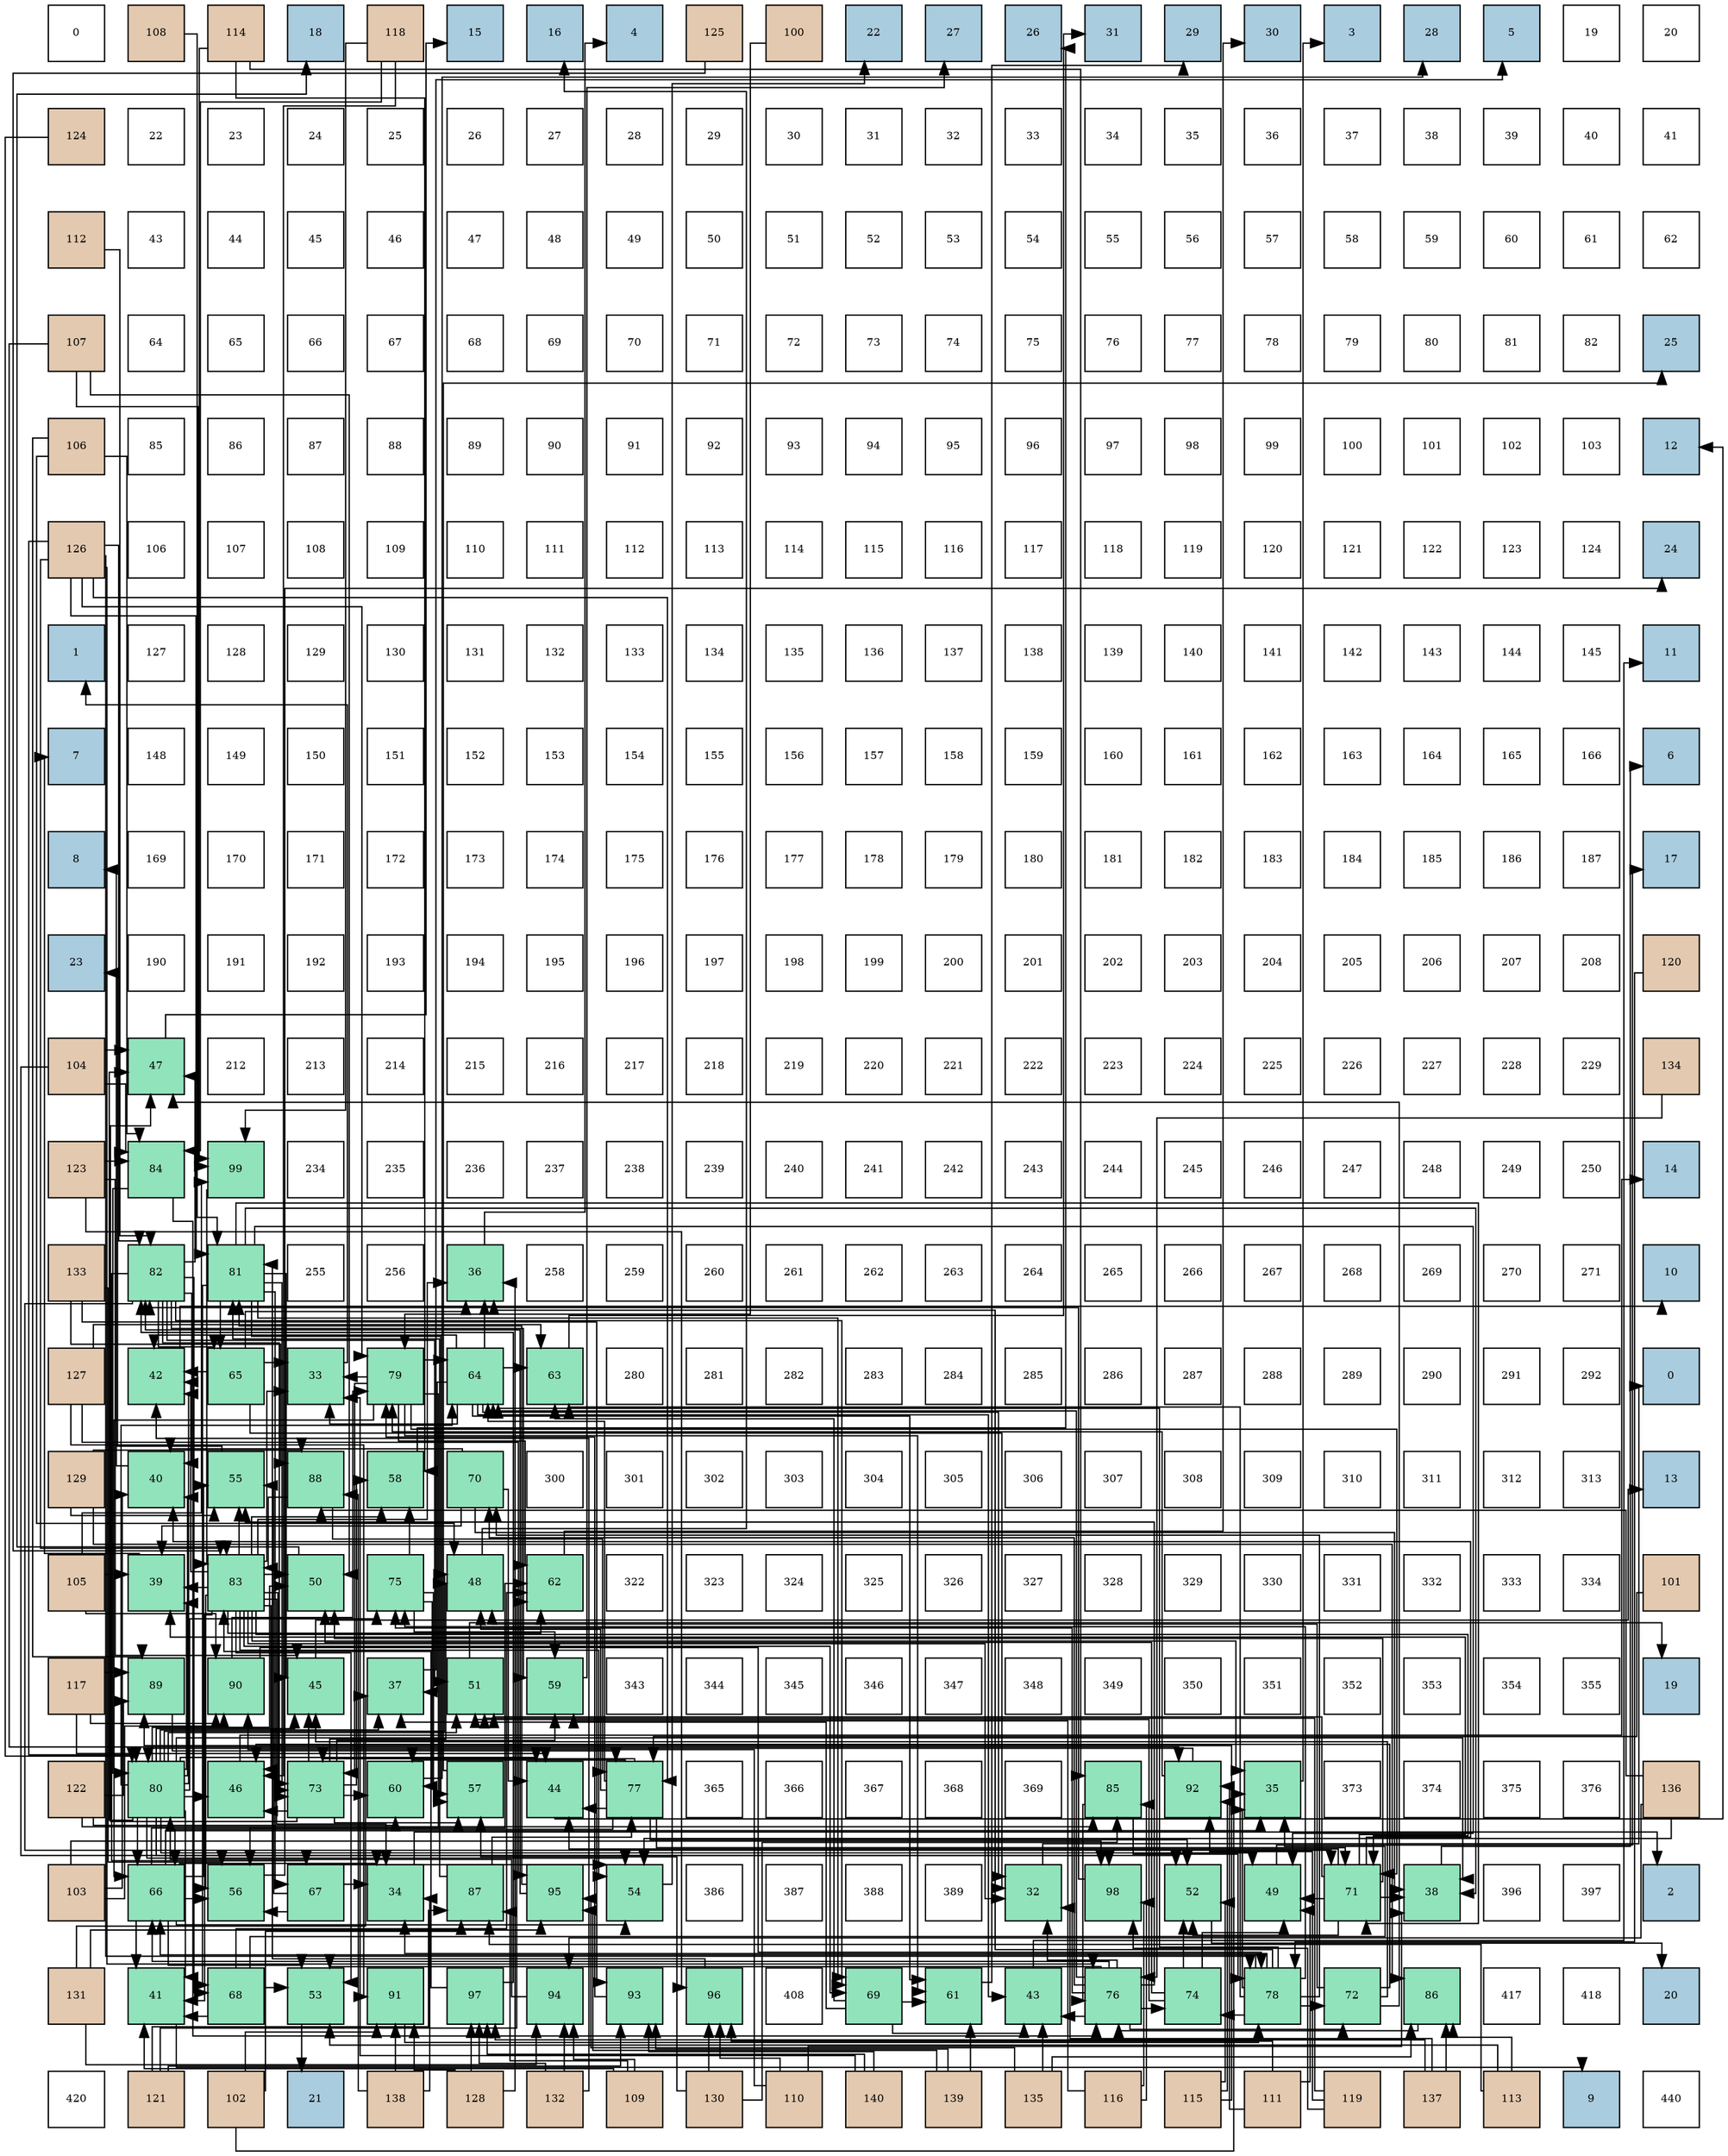 digraph layout{
 rankdir=TB;
 splines=ortho;
 node [style=filled shape=square fixedsize=true width=0.6];
0[label="0", fontsize=8, fillcolor="#ffffff"];
1[label="108", fontsize=8, fillcolor="#e3c9af"];
2[label="114", fontsize=8, fillcolor="#e3c9af"];
3[label="18", fontsize=8, fillcolor="#a9ccde"];
4[label="118", fontsize=8, fillcolor="#e3c9af"];
5[label="15", fontsize=8, fillcolor="#a9ccde"];
6[label="16", fontsize=8, fillcolor="#a9ccde"];
7[label="4", fontsize=8, fillcolor="#a9ccde"];
8[label="125", fontsize=8, fillcolor="#e3c9af"];
9[label="100", fontsize=8, fillcolor="#e3c9af"];
10[label="22", fontsize=8, fillcolor="#a9ccde"];
11[label="27", fontsize=8, fillcolor="#a9ccde"];
12[label="26", fontsize=8, fillcolor="#a9ccde"];
13[label="31", fontsize=8, fillcolor="#a9ccde"];
14[label="29", fontsize=8, fillcolor="#a9ccde"];
15[label="30", fontsize=8, fillcolor="#a9ccde"];
16[label="3", fontsize=8, fillcolor="#a9ccde"];
17[label="28", fontsize=8, fillcolor="#a9ccde"];
18[label="5", fontsize=8, fillcolor="#a9ccde"];
19[label="19", fontsize=8, fillcolor="#ffffff"];
20[label="20", fontsize=8, fillcolor="#ffffff"];
21[label="124", fontsize=8, fillcolor="#e3c9af"];
22[label="22", fontsize=8, fillcolor="#ffffff"];
23[label="23", fontsize=8, fillcolor="#ffffff"];
24[label="24", fontsize=8, fillcolor="#ffffff"];
25[label="25", fontsize=8, fillcolor="#ffffff"];
26[label="26", fontsize=8, fillcolor="#ffffff"];
27[label="27", fontsize=8, fillcolor="#ffffff"];
28[label="28", fontsize=8, fillcolor="#ffffff"];
29[label="29", fontsize=8, fillcolor="#ffffff"];
30[label="30", fontsize=8, fillcolor="#ffffff"];
31[label="31", fontsize=8, fillcolor="#ffffff"];
32[label="32", fontsize=8, fillcolor="#ffffff"];
33[label="33", fontsize=8, fillcolor="#ffffff"];
34[label="34", fontsize=8, fillcolor="#ffffff"];
35[label="35", fontsize=8, fillcolor="#ffffff"];
36[label="36", fontsize=8, fillcolor="#ffffff"];
37[label="37", fontsize=8, fillcolor="#ffffff"];
38[label="38", fontsize=8, fillcolor="#ffffff"];
39[label="39", fontsize=8, fillcolor="#ffffff"];
40[label="40", fontsize=8, fillcolor="#ffffff"];
41[label="41", fontsize=8, fillcolor="#ffffff"];
42[label="112", fontsize=8, fillcolor="#e3c9af"];
43[label="43", fontsize=8, fillcolor="#ffffff"];
44[label="44", fontsize=8, fillcolor="#ffffff"];
45[label="45", fontsize=8, fillcolor="#ffffff"];
46[label="46", fontsize=8, fillcolor="#ffffff"];
47[label="47", fontsize=8, fillcolor="#ffffff"];
48[label="48", fontsize=8, fillcolor="#ffffff"];
49[label="49", fontsize=8, fillcolor="#ffffff"];
50[label="50", fontsize=8, fillcolor="#ffffff"];
51[label="51", fontsize=8, fillcolor="#ffffff"];
52[label="52", fontsize=8, fillcolor="#ffffff"];
53[label="53", fontsize=8, fillcolor="#ffffff"];
54[label="54", fontsize=8, fillcolor="#ffffff"];
55[label="55", fontsize=8, fillcolor="#ffffff"];
56[label="56", fontsize=8, fillcolor="#ffffff"];
57[label="57", fontsize=8, fillcolor="#ffffff"];
58[label="58", fontsize=8, fillcolor="#ffffff"];
59[label="59", fontsize=8, fillcolor="#ffffff"];
60[label="60", fontsize=8, fillcolor="#ffffff"];
61[label="61", fontsize=8, fillcolor="#ffffff"];
62[label="62", fontsize=8, fillcolor="#ffffff"];
63[label="107", fontsize=8, fillcolor="#e3c9af"];
64[label="64", fontsize=8, fillcolor="#ffffff"];
65[label="65", fontsize=8, fillcolor="#ffffff"];
66[label="66", fontsize=8, fillcolor="#ffffff"];
67[label="67", fontsize=8, fillcolor="#ffffff"];
68[label="68", fontsize=8, fillcolor="#ffffff"];
69[label="69", fontsize=8, fillcolor="#ffffff"];
70[label="70", fontsize=8, fillcolor="#ffffff"];
71[label="71", fontsize=8, fillcolor="#ffffff"];
72[label="72", fontsize=8, fillcolor="#ffffff"];
73[label="73", fontsize=8, fillcolor="#ffffff"];
74[label="74", fontsize=8, fillcolor="#ffffff"];
75[label="75", fontsize=8, fillcolor="#ffffff"];
76[label="76", fontsize=8, fillcolor="#ffffff"];
77[label="77", fontsize=8, fillcolor="#ffffff"];
78[label="78", fontsize=8, fillcolor="#ffffff"];
79[label="79", fontsize=8, fillcolor="#ffffff"];
80[label="80", fontsize=8, fillcolor="#ffffff"];
81[label="81", fontsize=8, fillcolor="#ffffff"];
82[label="82", fontsize=8, fillcolor="#ffffff"];
83[label="25", fontsize=8, fillcolor="#a9ccde"];
84[label="106", fontsize=8, fillcolor="#e3c9af"];
85[label="85", fontsize=8, fillcolor="#ffffff"];
86[label="86", fontsize=8, fillcolor="#ffffff"];
87[label="87", fontsize=8, fillcolor="#ffffff"];
88[label="88", fontsize=8, fillcolor="#ffffff"];
89[label="89", fontsize=8, fillcolor="#ffffff"];
90[label="90", fontsize=8, fillcolor="#ffffff"];
91[label="91", fontsize=8, fillcolor="#ffffff"];
92[label="92", fontsize=8, fillcolor="#ffffff"];
93[label="93", fontsize=8, fillcolor="#ffffff"];
94[label="94", fontsize=8, fillcolor="#ffffff"];
95[label="95", fontsize=8, fillcolor="#ffffff"];
96[label="96", fontsize=8, fillcolor="#ffffff"];
97[label="97", fontsize=8, fillcolor="#ffffff"];
98[label="98", fontsize=8, fillcolor="#ffffff"];
99[label="99", fontsize=8, fillcolor="#ffffff"];
100[label="100", fontsize=8, fillcolor="#ffffff"];
101[label="101", fontsize=8, fillcolor="#ffffff"];
102[label="102", fontsize=8, fillcolor="#ffffff"];
103[label="103", fontsize=8, fillcolor="#ffffff"];
104[label="12", fontsize=8, fillcolor="#a9ccde"];
105[label="126", fontsize=8, fillcolor="#e3c9af"];
106[label="106", fontsize=8, fillcolor="#ffffff"];
107[label="107", fontsize=8, fillcolor="#ffffff"];
108[label="108", fontsize=8, fillcolor="#ffffff"];
109[label="109", fontsize=8, fillcolor="#ffffff"];
110[label="110", fontsize=8, fillcolor="#ffffff"];
111[label="111", fontsize=8, fillcolor="#ffffff"];
112[label="112", fontsize=8, fillcolor="#ffffff"];
113[label="113", fontsize=8, fillcolor="#ffffff"];
114[label="114", fontsize=8, fillcolor="#ffffff"];
115[label="115", fontsize=8, fillcolor="#ffffff"];
116[label="116", fontsize=8, fillcolor="#ffffff"];
117[label="117", fontsize=8, fillcolor="#ffffff"];
118[label="118", fontsize=8, fillcolor="#ffffff"];
119[label="119", fontsize=8, fillcolor="#ffffff"];
120[label="120", fontsize=8, fillcolor="#ffffff"];
121[label="121", fontsize=8, fillcolor="#ffffff"];
122[label="122", fontsize=8, fillcolor="#ffffff"];
123[label="123", fontsize=8, fillcolor="#ffffff"];
124[label="124", fontsize=8, fillcolor="#ffffff"];
125[label="24", fontsize=8, fillcolor="#a9ccde"];
126[label="1", fontsize=8, fillcolor="#a9ccde"];
127[label="127", fontsize=8, fillcolor="#ffffff"];
128[label="128", fontsize=8, fillcolor="#ffffff"];
129[label="129", fontsize=8, fillcolor="#ffffff"];
130[label="130", fontsize=8, fillcolor="#ffffff"];
131[label="131", fontsize=8, fillcolor="#ffffff"];
132[label="132", fontsize=8, fillcolor="#ffffff"];
133[label="133", fontsize=8, fillcolor="#ffffff"];
134[label="134", fontsize=8, fillcolor="#ffffff"];
135[label="135", fontsize=8, fillcolor="#ffffff"];
136[label="136", fontsize=8, fillcolor="#ffffff"];
137[label="137", fontsize=8, fillcolor="#ffffff"];
138[label="138", fontsize=8, fillcolor="#ffffff"];
139[label="139", fontsize=8, fillcolor="#ffffff"];
140[label="140", fontsize=8, fillcolor="#ffffff"];
141[label="141", fontsize=8, fillcolor="#ffffff"];
142[label="142", fontsize=8, fillcolor="#ffffff"];
143[label="143", fontsize=8, fillcolor="#ffffff"];
144[label="144", fontsize=8, fillcolor="#ffffff"];
145[label="145", fontsize=8, fillcolor="#ffffff"];
146[label="11", fontsize=8, fillcolor="#a9ccde"];
147[label="7", fontsize=8, fillcolor="#a9ccde"];
148[label="148", fontsize=8, fillcolor="#ffffff"];
149[label="149", fontsize=8, fillcolor="#ffffff"];
150[label="150", fontsize=8, fillcolor="#ffffff"];
151[label="151", fontsize=8, fillcolor="#ffffff"];
152[label="152", fontsize=8, fillcolor="#ffffff"];
153[label="153", fontsize=8, fillcolor="#ffffff"];
154[label="154", fontsize=8, fillcolor="#ffffff"];
155[label="155", fontsize=8, fillcolor="#ffffff"];
156[label="156", fontsize=8, fillcolor="#ffffff"];
157[label="157", fontsize=8, fillcolor="#ffffff"];
158[label="158", fontsize=8, fillcolor="#ffffff"];
159[label="159", fontsize=8, fillcolor="#ffffff"];
160[label="160", fontsize=8, fillcolor="#ffffff"];
161[label="161", fontsize=8, fillcolor="#ffffff"];
162[label="162", fontsize=8, fillcolor="#ffffff"];
163[label="163", fontsize=8, fillcolor="#ffffff"];
164[label="164", fontsize=8, fillcolor="#ffffff"];
165[label="165", fontsize=8, fillcolor="#ffffff"];
166[label="166", fontsize=8, fillcolor="#ffffff"];
167[label="6", fontsize=8, fillcolor="#a9ccde"];
168[label="8", fontsize=8, fillcolor="#a9ccde"];
169[label="169", fontsize=8, fillcolor="#ffffff"];
170[label="170", fontsize=8, fillcolor="#ffffff"];
171[label="171", fontsize=8, fillcolor="#ffffff"];
172[label="172", fontsize=8, fillcolor="#ffffff"];
173[label="173", fontsize=8, fillcolor="#ffffff"];
174[label="174", fontsize=8, fillcolor="#ffffff"];
175[label="175", fontsize=8, fillcolor="#ffffff"];
176[label="176", fontsize=8, fillcolor="#ffffff"];
177[label="177", fontsize=8, fillcolor="#ffffff"];
178[label="178", fontsize=8, fillcolor="#ffffff"];
179[label="179", fontsize=8, fillcolor="#ffffff"];
180[label="180", fontsize=8, fillcolor="#ffffff"];
181[label="181", fontsize=8, fillcolor="#ffffff"];
182[label="182", fontsize=8, fillcolor="#ffffff"];
183[label="183", fontsize=8, fillcolor="#ffffff"];
184[label="184", fontsize=8, fillcolor="#ffffff"];
185[label="185", fontsize=8, fillcolor="#ffffff"];
186[label="186", fontsize=8, fillcolor="#ffffff"];
187[label="187", fontsize=8, fillcolor="#ffffff"];
188[label="17", fontsize=8, fillcolor="#a9ccde"];
189[label="23", fontsize=8, fillcolor="#a9ccde"];
190[label="190", fontsize=8, fillcolor="#ffffff"];
191[label="191", fontsize=8, fillcolor="#ffffff"];
192[label="192", fontsize=8, fillcolor="#ffffff"];
193[label="193", fontsize=8, fillcolor="#ffffff"];
194[label="194", fontsize=8, fillcolor="#ffffff"];
195[label="195", fontsize=8, fillcolor="#ffffff"];
196[label="196", fontsize=8, fillcolor="#ffffff"];
197[label="197", fontsize=8, fillcolor="#ffffff"];
198[label="198", fontsize=8, fillcolor="#ffffff"];
199[label="199", fontsize=8, fillcolor="#ffffff"];
200[label="200", fontsize=8, fillcolor="#ffffff"];
201[label="201", fontsize=8, fillcolor="#ffffff"];
202[label="202", fontsize=8, fillcolor="#ffffff"];
203[label="203", fontsize=8, fillcolor="#ffffff"];
204[label="204", fontsize=8, fillcolor="#ffffff"];
205[label="205", fontsize=8, fillcolor="#ffffff"];
206[label="206", fontsize=8, fillcolor="#ffffff"];
207[label="207", fontsize=8, fillcolor="#ffffff"];
208[label="208", fontsize=8, fillcolor="#ffffff"];
209[label="120", fontsize=8, fillcolor="#e3c9af"];
210[label="104", fontsize=8, fillcolor="#e3c9af"];
211[label="47", fontsize=8, fillcolor="#91e3bb"];
212[label="212", fontsize=8, fillcolor="#ffffff"];
213[label="213", fontsize=8, fillcolor="#ffffff"];
214[label="214", fontsize=8, fillcolor="#ffffff"];
215[label="215", fontsize=8, fillcolor="#ffffff"];
216[label="216", fontsize=8, fillcolor="#ffffff"];
217[label="217", fontsize=8, fillcolor="#ffffff"];
218[label="218", fontsize=8, fillcolor="#ffffff"];
219[label="219", fontsize=8, fillcolor="#ffffff"];
220[label="220", fontsize=8, fillcolor="#ffffff"];
221[label="221", fontsize=8, fillcolor="#ffffff"];
222[label="222", fontsize=8, fillcolor="#ffffff"];
223[label="223", fontsize=8, fillcolor="#ffffff"];
224[label="224", fontsize=8, fillcolor="#ffffff"];
225[label="225", fontsize=8, fillcolor="#ffffff"];
226[label="226", fontsize=8, fillcolor="#ffffff"];
227[label="227", fontsize=8, fillcolor="#ffffff"];
228[label="228", fontsize=8, fillcolor="#ffffff"];
229[label="229", fontsize=8, fillcolor="#ffffff"];
230[label="134", fontsize=8, fillcolor="#e3c9af"];
231[label="123", fontsize=8, fillcolor="#e3c9af"];
232[label="84", fontsize=8, fillcolor="#91e3bb"];
233[label="99", fontsize=8, fillcolor="#91e3bb"];
234[label="234", fontsize=8, fillcolor="#ffffff"];
235[label="235", fontsize=8, fillcolor="#ffffff"];
236[label="236", fontsize=8, fillcolor="#ffffff"];
237[label="237", fontsize=8, fillcolor="#ffffff"];
238[label="238", fontsize=8, fillcolor="#ffffff"];
239[label="239", fontsize=8, fillcolor="#ffffff"];
240[label="240", fontsize=8, fillcolor="#ffffff"];
241[label="241", fontsize=8, fillcolor="#ffffff"];
242[label="242", fontsize=8, fillcolor="#ffffff"];
243[label="243", fontsize=8, fillcolor="#ffffff"];
244[label="244", fontsize=8, fillcolor="#ffffff"];
245[label="245", fontsize=8, fillcolor="#ffffff"];
246[label="246", fontsize=8, fillcolor="#ffffff"];
247[label="247", fontsize=8, fillcolor="#ffffff"];
248[label="248", fontsize=8, fillcolor="#ffffff"];
249[label="249", fontsize=8, fillcolor="#ffffff"];
250[label="250", fontsize=8, fillcolor="#ffffff"];
251[label="14", fontsize=8, fillcolor="#a9ccde"];
252[label="133", fontsize=8, fillcolor="#e3c9af"];
253[label="82", fontsize=8, fillcolor="#91e3bb"];
254[label="81", fontsize=8, fillcolor="#91e3bb"];
255[label="255", fontsize=8, fillcolor="#ffffff"];
256[label="256", fontsize=8, fillcolor="#ffffff"];
257[label="36", fontsize=8, fillcolor="#91e3bb"];
258[label="258", fontsize=8, fillcolor="#ffffff"];
259[label="259", fontsize=8, fillcolor="#ffffff"];
260[label="260", fontsize=8, fillcolor="#ffffff"];
261[label="261", fontsize=8, fillcolor="#ffffff"];
262[label="262", fontsize=8, fillcolor="#ffffff"];
263[label="263", fontsize=8, fillcolor="#ffffff"];
264[label="264", fontsize=8, fillcolor="#ffffff"];
265[label="265", fontsize=8, fillcolor="#ffffff"];
266[label="266", fontsize=8, fillcolor="#ffffff"];
267[label="267", fontsize=8, fillcolor="#ffffff"];
268[label="268", fontsize=8, fillcolor="#ffffff"];
269[label="269", fontsize=8, fillcolor="#ffffff"];
270[label="270", fontsize=8, fillcolor="#ffffff"];
271[label="271", fontsize=8, fillcolor="#ffffff"];
272[label="10", fontsize=8, fillcolor="#a9ccde"];
273[label="127", fontsize=8, fillcolor="#e3c9af"];
274[label="42", fontsize=8, fillcolor="#91e3bb"];
275[label="65", fontsize=8, fillcolor="#91e3bb"];
276[label="33", fontsize=8, fillcolor="#91e3bb"];
277[label="79", fontsize=8, fillcolor="#91e3bb"];
278[label="64", fontsize=8, fillcolor="#91e3bb"];
279[label="63", fontsize=8, fillcolor="#91e3bb"];
280[label="280", fontsize=8, fillcolor="#ffffff"];
281[label="281", fontsize=8, fillcolor="#ffffff"];
282[label="282", fontsize=8, fillcolor="#ffffff"];
283[label="283", fontsize=8, fillcolor="#ffffff"];
284[label="284", fontsize=8, fillcolor="#ffffff"];
285[label="285", fontsize=8, fillcolor="#ffffff"];
286[label="286", fontsize=8, fillcolor="#ffffff"];
287[label="287", fontsize=8, fillcolor="#ffffff"];
288[label="288", fontsize=8, fillcolor="#ffffff"];
289[label="289", fontsize=8, fillcolor="#ffffff"];
290[label="290", fontsize=8, fillcolor="#ffffff"];
291[label="291", fontsize=8, fillcolor="#ffffff"];
292[label="292", fontsize=8, fillcolor="#ffffff"];
293[label="0", fontsize=8, fillcolor="#a9ccde"];
294[label="129", fontsize=8, fillcolor="#e3c9af"];
295[label="40", fontsize=8, fillcolor="#91e3bb"];
296[label="55", fontsize=8, fillcolor="#91e3bb"];
297[label="88", fontsize=8, fillcolor="#91e3bb"];
298[label="58", fontsize=8, fillcolor="#91e3bb"];
299[label="70", fontsize=8, fillcolor="#91e3bb"];
300[label="300", fontsize=8, fillcolor="#ffffff"];
301[label="301", fontsize=8, fillcolor="#ffffff"];
302[label="302", fontsize=8, fillcolor="#ffffff"];
303[label="303", fontsize=8, fillcolor="#ffffff"];
304[label="304", fontsize=8, fillcolor="#ffffff"];
305[label="305", fontsize=8, fillcolor="#ffffff"];
306[label="306", fontsize=8, fillcolor="#ffffff"];
307[label="307", fontsize=8, fillcolor="#ffffff"];
308[label="308", fontsize=8, fillcolor="#ffffff"];
309[label="309", fontsize=8, fillcolor="#ffffff"];
310[label="310", fontsize=8, fillcolor="#ffffff"];
311[label="311", fontsize=8, fillcolor="#ffffff"];
312[label="312", fontsize=8, fillcolor="#ffffff"];
313[label="313", fontsize=8, fillcolor="#ffffff"];
314[label="13", fontsize=8, fillcolor="#a9ccde"];
315[label="105", fontsize=8, fillcolor="#e3c9af"];
316[label="39", fontsize=8, fillcolor="#91e3bb"];
317[label="83", fontsize=8, fillcolor="#91e3bb"];
318[label="50", fontsize=8, fillcolor="#91e3bb"];
319[label="75", fontsize=8, fillcolor="#91e3bb"];
320[label="48", fontsize=8, fillcolor="#91e3bb"];
321[label="62", fontsize=8, fillcolor="#91e3bb"];
322[label="322", fontsize=8, fillcolor="#ffffff"];
323[label="323", fontsize=8, fillcolor="#ffffff"];
324[label="324", fontsize=8, fillcolor="#ffffff"];
325[label="325", fontsize=8, fillcolor="#ffffff"];
326[label="326", fontsize=8, fillcolor="#ffffff"];
327[label="327", fontsize=8, fillcolor="#ffffff"];
328[label="328", fontsize=8, fillcolor="#ffffff"];
329[label="329", fontsize=8, fillcolor="#ffffff"];
330[label="330", fontsize=8, fillcolor="#ffffff"];
331[label="331", fontsize=8, fillcolor="#ffffff"];
332[label="332", fontsize=8, fillcolor="#ffffff"];
333[label="333", fontsize=8, fillcolor="#ffffff"];
334[label="334", fontsize=8, fillcolor="#ffffff"];
335[label="101", fontsize=8, fillcolor="#e3c9af"];
336[label="117", fontsize=8, fillcolor="#e3c9af"];
337[label="89", fontsize=8, fillcolor="#91e3bb"];
338[label="90", fontsize=8, fillcolor="#91e3bb"];
339[label="45", fontsize=8, fillcolor="#91e3bb"];
340[label="37", fontsize=8, fillcolor="#91e3bb"];
341[label="51", fontsize=8, fillcolor="#91e3bb"];
342[label="59", fontsize=8, fillcolor="#91e3bb"];
343[label="343", fontsize=8, fillcolor="#ffffff"];
344[label="344", fontsize=8, fillcolor="#ffffff"];
345[label="345", fontsize=8, fillcolor="#ffffff"];
346[label="346", fontsize=8, fillcolor="#ffffff"];
347[label="347", fontsize=8, fillcolor="#ffffff"];
348[label="348", fontsize=8, fillcolor="#ffffff"];
349[label="349", fontsize=8, fillcolor="#ffffff"];
350[label="350", fontsize=8, fillcolor="#ffffff"];
351[label="351", fontsize=8, fillcolor="#ffffff"];
352[label="352", fontsize=8, fillcolor="#ffffff"];
353[label="353", fontsize=8, fillcolor="#ffffff"];
354[label="354", fontsize=8, fillcolor="#ffffff"];
355[label="355", fontsize=8, fillcolor="#ffffff"];
356[label="19", fontsize=8, fillcolor="#a9ccde"];
357[label="122", fontsize=8, fillcolor="#e3c9af"];
358[label="80", fontsize=8, fillcolor="#91e3bb"];
359[label="46", fontsize=8, fillcolor="#91e3bb"];
360[label="73", fontsize=8, fillcolor="#91e3bb"];
361[label="60", fontsize=8, fillcolor="#91e3bb"];
362[label="57", fontsize=8, fillcolor="#91e3bb"];
363[label="44", fontsize=8, fillcolor="#91e3bb"];
364[label="77", fontsize=8, fillcolor="#91e3bb"];
365[label="365", fontsize=8, fillcolor="#ffffff"];
366[label="366", fontsize=8, fillcolor="#ffffff"];
367[label="367", fontsize=8, fillcolor="#ffffff"];
368[label="368", fontsize=8, fillcolor="#ffffff"];
369[label="369", fontsize=8, fillcolor="#ffffff"];
370[label="85", fontsize=8, fillcolor="#91e3bb"];
371[label="92", fontsize=8, fillcolor="#91e3bb"];
372[label="35", fontsize=8, fillcolor="#91e3bb"];
373[label="373", fontsize=8, fillcolor="#ffffff"];
374[label="374", fontsize=8, fillcolor="#ffffff"];
375[label="375", fontsize=8, fillcolor="#ffffff"];
376[label="376", fontsize=8, fillcolor="#ffffff"];
377[label="136", fontsize=8, fillcolor="#e3c9af"];
378[label="103", fontsize=8, fillcolor="#e3c9af"];
379[label="66", fontsize=8, fillcolor="#91e3bb"];
380[label="56", fontsize=8, fillcolor="#91e3bb"];
381[label="67", fontsize=8, fillcolor="#91e3bb"];
382[label="34", fontsize=8, fillcolor="#91e3bb"];
383[label="87", fontsize=8, fillcolor="#91e3bb"];
384[label="95", fontsize=8, fillcolor="#91e3bb"];
385[label="54", fontsize=8, fillcolor="#91e3bb"];
386[label="386", fontsize=8, fillcolor="#ffffff"];
387[label="387", fontsize=8, fillcolor="#ffffff"];
388[label="388", fontsize=8, fillcolor="#ffffff"];
389[label="389", fontsize=8, fillcolor="#ffffff"];
390[label="32", fontsize=8, fillcolor="#91e3bb"];
391[label="98", fontsize=8, fillcolor="#91e3bb"];
392[label="52", fontsize=8, fillcolor="#91e3bb"];
393[label="49", fontsize=8, fillcolor="#91e3bb"];
394[label="71", fontsize=8, fillcolor="#91e3bb"];
395[label="38", fontsize=8, fillcolor="#91e3bb"];
396[label="396", fontsize=8, fillcolor="#ffffff"];
397[label="397", fontsize=8, fillcolor="#ffffff"];
398[label="2", fontsize=8, fillcolor="#a9ccde"];
399[label="131", fontsize=8, fillcolor="#e3c9af"];
400[label="41", fontsize=8, fillcolor="#91e3bb"];
401[label="68", fontsize=8, fillcolor="#91e3bb"];
402[label="53", fontsize=8, fillcolor="#91e3bb"];
403[label="91", fontsize=8, fillcolor="#91e3bb"];
404[label="97", fontsize=8, fillcolor="#91e3bb"];
405[label="94", fontsize=8, fillcolor="#91e3bb"];
406[label="93", fontsize=8, fillcolor="#91e3bb"];
407[label="96", fontsize=8, fillcolor="#91e3bb"];
408[label="408", fontsize=8, fillcolor="#ffffff"];
409[label="69", fontsize=8, fillcolor="#91e3bb"];
410[label="61", fontsize=8, fillcolor="#91e3bb"];
411[label="43", fontsize=8, fillcolor="#91e3bb"];
412[label="76", fontsize=8, fillcolor="#91e3bb"];
413[label="74", fontsize=8, fillcolor="#91e3bb"];
414[label="78", fontsize=8, fillcolor="#91e3bb"];
415[label="72", fontsize=8, fillcolor="#91e3bb"];
416[label="86", fontsize=8, fillcolor="#91e3bb"];
417[label="417", fontsize=8, fillcolor="#ffffff"];
418[label="418", fontsize=8, fillcolor="#ffffff"];
419[label="20", fontsize=8, fillcolor="#a9ccde"];
420[label="420", fontsize=8, fillcolor="#ffffff"];
421[label="121", fontsize=8, fillcolor="#e3c9af"];
422[label="102", fontsize=8, fillcolor="#e3c9af"];
423[label="21", fontsize=8, fillcolor="#a9ccde"];
424[label="138", fontsize=8, fillcolor="#e3c9af"];
425[label="128", fontsize=8, fillcolor="#e3c9af"];
426[label="132", fontsize=8, fillcolor="#e3c9af"];
427[label="109", fontsize=8, fillcolor="#e3c9af"];
428[label="130", fontsize=8, fillcolor="#e3c9af"];
429[label="110", fontsize=8, fillcolor="#e3c9af"];
430[label="140", fontsize=8, fillcolor="#e3c9af"];
431[label="139", fontsize=8, fillcolor="#e3c9af"];
432[label="135", fontsize=8, fillcolor="#e3c9af"];
433[label="116", fontsize=8, fillcolor="#e3c9af"];
434[label="115", fontsize=8, fillcolor="#e3c9af"];
435[label="111", fontsize=8, fillcolor="#e3c9af"];
436[label="119", fontsize=8, fillcolor="#e3c9af"];
437[label="137", fontsize=8, fillcolor="#e3c9af"];
438[label="113", fontsize=8, fillcolor="#e3c9af"];
439[label="9", fontsize=8, fillcolor="#a9ccde"];
440[label="440", fontsize=8, fillcolor="#ffffff"];
edge [constraint=false, style=vis];390 -> 293;
276 -> 126;
382 -> 398;
372 -> 16;
257 -> 7;
340 -> 18;
395 -> 167;
316 -> 147;
295 -> 168;
400 -> 439;
274 -> 272;
411 -> 146;
363 -> 104;
339 -> 314;
359 -> 251;
211 -> 5;
320 -> 6;
393 -> 188;
318 -> 3;
341 -> 356;
392 -> 419;
402 -> 423;
385 -> 10;
296 -> 189;
380 -> 125;
362 -> 83;
298 -> 12;
342 -> 11;
361 -> 17;
410 -> 14;
321 -> 15;
279 -> 13;
278 -> 390;
278 -> 276;
278 -> 257;
278 -> 340;
278 -> 274;
278 -> 411;
278 -> 410;
278 -> 279;
275 -> 390;
275 -> 276;
275 -> 257;
275 -> 274;
379 -> 382;
379 -> 372;
379 -> 400;
379 -> 402;
379 -> 385;
379 -> 296;
379 -> 380;
379 -> 321;
381 -> 382;
381 -> 385;
381 -> 296;
381 -> 380;
401 -> 372;
401 -> 400;
401 -> 402;
401 -> 321;
409 -> 340;
409 -> 411;
409 -> 410;
409 -> 279;
299 -> 395;
299 -> 316;
299 -> 295;
299 -> 363;
394 -> 395;
394 -> 316;
394 -> 295;
394 -> 363;
394 -> 393;
394 -> 318;
394 -> 341;
394 -> 392;
415 -> 339;
415 -> 359;
415 -> 211;
415 -> 320;
360 -> 339;
360 -> 359;
360 -> 211;
360 -> 320;
360 -> 362;
360 -> 298;
360 -> 342;
360 -> 361;
413 -> 393;
413 -> 318;
413 -> 341;
413 -> 392;
319 -> 362;
319 -> 298;
319 -> 342;
319 -> 361;
412 -> 390;
412 -> 411;
412 -> 402;
412 -> 296;
412 -> 278;
412 -> 379;
412 -> 299;
412 -> 415;
412 -> 413;
412 -> 319;
364 -> 363;
364 -> 320;
364 -> 392;
364 -> 361;
364 -> 278;
364 -> 379;
364 -> 394;
364 -> 360;
414 -> 382;
414 -> 372;
414 -> 257;
414 -> 279;
414 -> 278;
414 -> 379;
414 -> 299;
414 -> 415;
414 -> 413;
414 -> 319;
277 -> 276;
277 -> 380;
277 -> 410;
277 -> 321;
277 -> 278;
277 -> 379;
277 -> 394;
277 -> 360;
358 -> 340;
358 -> 395;
358 -> 316;
358 -> 295;
358 -> 400;
358 -> 274;
358 -> 363;
358 -> 339;
358 -> 359;
358 -> 211;
358 -> 320;
358 -> 393;
358 -> 318;
358 -> 341;
358 -> 392;
358 -> 385;
358 -> 278;
358 -> 379;
358 -> 319;
254 -> 395;
254 -> 339;
254 -> 393;
254 -> 362;
254 -> 275;
254 -> 381;
254 -> 401;
254 -> 409;
254 -> 394;
254 -> 360;
253 -> 295;
253 -> 211;
253 -> 341;
253 -> 342;
253 -> 275;
253 -> 381;
253 -> 401;
253 -> 409;
253 -> 394;
253 -> 360;
317 -> 390;
317 -> 276;
317 -> 382;
317 -> 372;
317 -> 257;
317 -> 316;
317 -> 400;
317 -> 274;
317 -> 359;
317 -> 318;
317 -> 402;
317 -> 385;
317 -> 296;
317 -> 380;
317 -> 298;
317 -> 321;
317 -> 409;
317 -> 394;
317 -> 360;
232 -> 412;
232 -> 358;
370 -> 412;
370 -> 414;
416 -> 412;
383 -> 364;
383 -> 254;
297 -> 364;
297 -> 317;
337 -> 364;
338 -> 414;
338 -> 277;
403 -> 414;
371 -> 277;
371 -> 358;
406 -> 277;
405 -> 358;
384 -> 254;
384 -> 253;
407 -> 254;
404 -> 253;
404 -> 317;
391 -> 253;
233 -> 317;
9 -> 277;
335 -> 364;
422 -> 372;
422 -> 383;
422 -> 403;
378 -> 295;
378 -> 338;
378 -> 391;
210 -> 211;
210 -> 232;
210 -> 391;
315 -> 316;
315 -> 338;
315 -> 233;
84 -> 320;
84 -> 232;
84 -> 337;
63 -> 318;
63 -> 371;
63 -> 233;
1 -> 254;
427 -> 400;
427 -> 383;
427 -> 405;
429 -> 395;
429 -> 338;
429 -> 407;
435 -> 393;
435 -> 371;
435 -> 407;
42 -> 253;
438 -> 402;
438 -> 416;
438 -> 383;
2 -> 298;
2 -> 370;
2 -> 233;
434 -> 392;
434 -> 337;
434 -> 371;
433 -> 342;
433 -> 370;
433 -> 391;
336 -> 363;
336 -> 337;
336 -> 338;
4 -> 359;
4 -> 232;
4 -> 233;
436 -> 341;
436 -> 371;
436 -> 391;
209 -> 414;
421 -> 321;
421 -> 383;
421 -> 406;
357 -> 361;
357 -> 370;
357 -> 337;
231 -> 339;
231 -> 232;
231 -> 407;
21 -> 358;
8 -> 317;
105 -> 412;
105 -> 364;
105 -> 414;
105 -> 277;
105 -> 358;
105 -> 254;
105 -> 253;
105 -> 317;
273 -> 279;
273 -> 403;
273 -> 384;
425 -> 257;
425 -> 403;
425 -> 404;
294 -> 296;
294 -> 416;
294 -> 297;
428 -> 362;
428 -> 370;
428 -> 407;
399 -> 340;
399 -> 405;
399 -> 384;
426 -> 274;
426 -> 405;
426 -> 404;
252 -> 380;
252 -> 297;
252 -> 406;
230 -> 412;
432 -> 411;
432 -> 416;
432 -> 384;
377 -> 385;
377 -> 297;
377 -> 405;
437 -> 390;
437 -> 416;
437 -> 404;
424 -> 382;
424 -> 297;
424 -> 403;
431 -> 410;
431 -> 406;
431 -> 384;
430 -> 276;
430 -> 406;
430 -> 404;
edge [constraint=true, style=invis];
0 -> 21 -> 42 -> 63 -> 84 -> 105 -> 126 -> 147 -> 168 -> 189 -> 210 -> 231 -> 252 -> 273 -> 294 -> 315 -> 336 -> 357 -> 378 -> 399 -> 420;
1 -> 22 -> 43 -> 64 -> 85 -> 106 -> 127 -> 148 -> 169 -> 190 -> 211 -> 232 -> 253 -> 274 -> 295 -> 316 -> 337 -> 358 -> 379 -> 400 -> 421;
2 -> 23 -> 44 -> 65 -> 86 -> 107 -> 128 -> 149 -> 170 -> 191 -> 212 -> 233 -> 254 -> 275 -> 296 -> 317 -> 338 -> 359 -> 380 -> 401 -> 422;
3 -> 24 -> 45 -> 66 -> 87 -> 108 -> 129 -> 150 -> 171 -> 192 -> 213 -> 234 -> 255 -> 276 -> 297 -> 318 -> 339 -> 360 -> 381 -> 402 -> 423;
4 -> 25 -> 46 -> 67 -> 88 -> 109 -> 130 -> 151 -> 172 -> 193 -> 214 -> 235 -> 256 -> 277 -> 298 -> 319 -> 340 -> 361 -> 382 -> 403 -> 424;
5 -> 26 -> 47 -> 68 -> 89 -> 110 -> 131 -> 152 -> 173 -> 194 -> 215 -> 236 -> 257 -> 278 -> 299 -> 320 -> 341 -> 362 -> 383 -> 404 -> 425;
6 -> 27 -> 48 -> 69 -> 90 -> 111 -> 132 -> 153 -> 174 -> 195 -> 216 -> 237 -> 258 -> 279 -> 300 -> 321 -> 342 -> 363 -> 384 -> 405 -> 426;
7 -> 28 -> 49 -> 70 -> 91 -> 112 -> 133 -> 154 -> 175 -> 196 -> 217 -> 238 -> 259 -> 280 -> 301 -> 322 -> 343 -> 364 -> 385 -> 406 -> 427;
8 -> 29 -> 50 -> 71 -> 92 -> 113 -> 134 -> 155 -> 176 -> 197 -> 218 -> 239 -> 260 -> 281 -> 302 -> 323 -> 344 -> 365 -> 386 -> 407 -> 428;
9 -> 30 -> 51 -> 72 -> 93 -> 114 -> 135 -> 156 -> 177 -> 198 -> 219 -> 240 -> 261 -> 282 -> 303 -> 324 -> 345 -> 366 -> 387 -> 408 -> 429;
10 -> 31 -> 52 -> 73 -> 94 -> 115 -> 136 -> 157 -> 178 -> 199 -> 220 -> 241 -> 262 -> 283 -> 304 -> 325 -> 346 -> 367 -> 388 -> 409 -> 430;
11 -> 32 -> 53 -> 74 -> 95 -> 116 -> 137 -> 158 -> 179 -> 200 -> 221 -> 242 -> 263 -> 284 -> 305 -> 326 -> 347 -> 368 -> 389 -> 410 -> 431;
12 -> 33 -> 54 -> 75 -> 96 -> 117 -> 138 -> 159 -> 180 -> 201 -> 222 -> 243 -> 264 -> 285 -> 306 -> 327 -> 348 -> 369 -> 390 -> 411 -> 432;
13 -> 34 -> 55 -> 76 -> 97 -> 118 -> 139 -> 160 -> 181 -> 202 -> 223 -> 244 -> 265 -> 286 -> 307 -> 328 -> 349 -> 370 -> 391 -> 412 -> 433;
14 -> 35 -> 56 -> 77 -> 98 -> 119 -> 140 -> 161 -> 182 -> 203 -> 224 -> 245 -> 266 -> 287 -> 308 -> 329 -> 350 -> 371 -> 392 -> 413 -> 434;
15 -> 36 -> 57 -> 78 -> 99 -> 120 -> 141 -> 162 -> 183 -> 204 -> 225 -> 246 -> 267 -> 288 -> 309 -> 330 -> 351 -> 372 -> 393 -> 414 -> 435;
16 -> 37 -> 58 -> 79 -> 100 -> 121 -> 142 -> 163 -> 184 -> 205 -> 226 -> 247 -> 268 -> 289 -> 310 -> 331 -> 352 -> 373 -> 394 -> 415 -> 436;
17 -> 38 -> 59 -> 80 -> 101 -> 122 -> 143 -> 164 -> 185 -> 206 -> 227 -> 248 -> 269 -> 290 -> 311 -> 332 -> 353 -> 374 -> 395 -> 416 -> 437;
18 -> 39 -> 60 -> 81 -> 102 -> 123 -> 144 -> 165 -> 186 -> 207 -> 228 -> 249 -> 270 -> 291 -> 312 -> 333 -> 354 -> 375 -> 396 -> 417 -> 438;
19 -> 40 -> 61 -> 82 -> 103 -> 124 -> 145 -> 166 -> 187 -> 208 -> 229 -> 250 -> 271 -> 292 -> 313 -> 334 -> 355 -> 376 -> 397 -> 418 -> 439;
20 -> 41 -> 62 -> 83 -> 104 -> 125 -> 146 -> 167 -> 188 -> 209 -> 230 -> 251 -> 272 -> 293 -> 314 -> 335 -> 356 -> 377 -> 398 -> 419 -> 440;
rank = same {0 -> 1 -> 2 -> 3 -> 4 -> 5 -> 6 -> 7 -> 8 -> 9 -> 10 -> 11 -> 12 -> 13 -> 14 -> 15 -> 16 -> 17 -> 18 -> 19 -> 20};
rank = same {21 -> 22 -> 23 -> 24 -> 25 -> 26 -> 27 -> 28 -> 29 -> 30 -> 31 -> 32 -> 33 -> 34 -> 35 -> 36 -> 37 -> 38 -> 39 -> 40 -> 41};
rank = same {42 -> 43 -> 44 -> 45 -> 46 -> 47 -> 48 -> 49 -> 50 -> 51 -> 52 -> 53 -> 54 -> 55 -> 56 -> 57 -> 58 -> 59 -> 60 -> 61 -> 62};
rank = same {63 -> 64 -> 65 -> 66 -> 67 -> 68 -> 69 -> 70 -> 71 -> 72 -> 73 -> 74 -> 75 -> 76 -> 77 -> 78 -> 79 -> 80 -> 81 -> 82 -> 83};
rank = same {84 -> 85 -> 86 -> 87 -> 88 -> 89 -> 90 -> 91 -> 92 -> 93 -> 94 -> 95 -> 96 -> 97 -> 98 -> 99 -> 100 -> 101 -> 102 -> 103 -> 104};
rank = same {105 -> 106 -> 107 -> 108 -> 109 -> 110 -> 111 -> 112 -> 113 -> 114 -> 115 -> 116 -> 117 -> 118 -> 119 -> 120 -> 121 -> 122 -> 123 -> 124 -> 125};
rank = same {126 -> 127 -> 128 -> 129 -> 130 -> 131 -> 132 -> 133 -> 134 -> 135 -> 136 -> 137 -> 138 -> 139 -> 140 -> 141 -> 142 -> 143 -> 144 -> 145 -> 146};
rank = same {147 -> 148 -> 149 -> 150 -> 151 -> 152 -> 153 -> 154 -> 155 -> 156 -> 157 -> 158 -> 159 -> 160 -> 161 -> 162 -> 163 -> 164 -> 165 -> 166 -> 167};
rank = same {168 -> 169 -> 170 -> 171 -> 172 -> 173 -> 174 -> 175 -> 176 -> 177 -> 178 -> 179 -> 180 -> 181 -> 182 -> 183 -> 184 -> 185 -> 186 -> 187 -> 188};
rank = same {189 -> 190 -> 191 -> 192 -> 193 -> 194 -> 195 -> 196 -> 197 -> 198 -> 199 -> 200 -> 201 -> 202 -> 203 -> 204 -> 205 -> 206 -> 207 -> 208 -> 209};
rank = same {210 -> 211 -> 212 -> 213 -> 214 -> 215 -> 216 -> 217 -> 218 -> 219 -> 220 -> 221 -> 222 -> 223 -> 224 -> 225 -> 226 -> 227 -> 228 -> 229 -> 230};
rank = same {231 -> 232 -> 233 -> 234 -> 235 -> 236 -> 237 -> 238 -> 239 -> 240 -> 241 -> 242 -> 243 -> 244 -> 245 -> 246 -> 247 -> 248 -> 249 -> 250 -> 251};
rank = same {252 -> 253 -> 254 -> 255 -> 256 -> 257 -> 258 -> 259 -> 260 -> 261 -> 262 -> 263 -> 264 -> 265 -> 266 -> 267 -> 268 -> 269 -> 270 -> 271 -> 272};
rank = same {273 -> 274 -> 275 -> 276 -> 277 -> 278 -> 279 -> 280 -> 281 -> 282 -> 283 -> 284 -> 285 -> 286 -> 287 -> 288 -> 289 -> 290 -> 291 -> 292 -> 293};
rank = same {294 -> 295 -> 296 -> 297 -> 298 -> 299 -> 300 -> 301 -> 302 -> 303 -> 304 -> 305 -> 306 -> 307 -> 308 -> 309 -> 310 -> 311 -> 312 -> 313 -> 314};
rank = same {315 -> 316 -> 317 -> 318 -> 319 -> 320 -> 321 -> 322 -> 323 -> 324 -> 325 -> 326 -> 327 -> 328 -> 329 -> 330 -> 331 -> 332 -> 333 -> 334 -> 335};
rank = same {336 -> 337 -> 338 -> 339 -> 340 -> 341 -> 342 -> 343 -> 344 -> 345 -> 346 -> 347 -> 348 -> 349 -> 350 -> 351 -> 352 -> 353 -> 354 -> 355 -> 356};
rank = same {357 -> 358 -> 359 -> 360 -> 361 -> 362 -> 363 -> 364 -> 365 -> 366 -> 367 -> 368 -> 369 -> 370 -> 371 -> 372 -> 373 -> 374 -> 375 -> 376 -> 377};
rank = same {378 -> 379 -> 380 -> 381 -> 382 -> 383 -> 384 -> 385 -> 386 -> 387 -> 388 -> 389 -> 390 -> 391 -> 392 -> 393 -> 394 -> 395 -> 396 -> 397 -> 398};
rank = same {399 -> 400 -> 401 -> 402 -> 403 -> 404 -> 405 -> 406 -> 407 -> 408 -> 409 -> 410 -> 411 -> 412 -> 413 -> 414 -> 415 -> 416 -> 417 -> 418 -> 419};
rank = same {420 -> 421 -> 422 -> 423 -> 424 -> 425 -> 426 -> 427 -> 428 -> 429 -> 430 -> 431 -> 432 -> 433 -> 434 -> 435 -> 436 -> 437 -> 438 -> 439 -> 440};
}